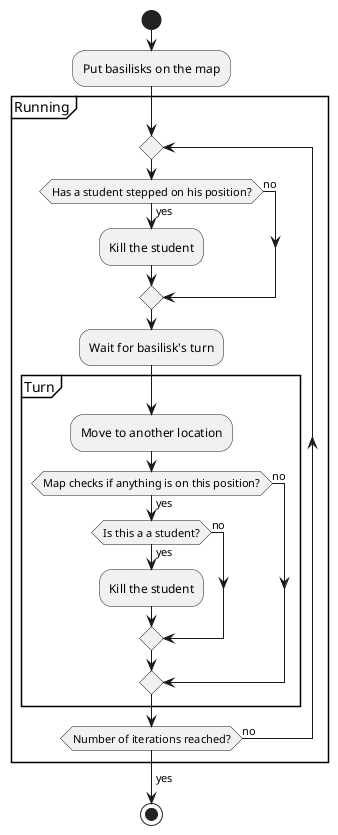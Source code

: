 @startuml
'https://plantuml.com/activity-diagram-beta
skinparam maxMessageSize 50
start

:Put basilisks on the map;

partition Running {
    repeat
        if (Has a student stepped on his position?) then (yes)
            :Kill the student;
        else (no)
        endif

        :Wait for basilisk's turn;
        partition Turn {
            :Move to another location;
            if (Map checks if anything is on this position?) then (yes)
                if (Is this a a student?) then (yes)
                    :Kill the student;
                else (no)
                endif
            else (no)
            endif
        }
    repeat while (Number of iterations reached?) is (no)
->yes;
}

stop

@enduml
